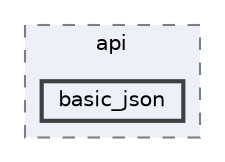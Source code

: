 digraph "/home/ale/sparse-matrix/json/docs/mkdocs/docs/api/basic_json"
{
 // LATEX_PDF_SIZE
  bgcolor="transparent";
  edge [fontname=Helvetica,fontsize=10,labelfontname=Helvetica,labelfontsize=10];
  node [fontname=Helvetica,fontsize=10,shape=box,height=0.2,width=0.4];
  compound=true
  subgraph clusterdir_1cb66216308d3a94698848d80b87715c {
    graph [ bgcolor="#edf0f7", pencolor="grey50", label="api", fontname=Helvetica,fontsize=10 style="filled,dashed", URL="dir_1cb66216308d3a94698848d80b87715c.html",tooltip=""]
  dir_e98cad3ad99e2c5062c80b9d7ce14b58 [label="basic_json", fillcolor="#edf0f7", color="grey25", style="filled,bold", URL="dir_e98cad3ad99e2c5062c80b9d7ce14b58.html",tooltip=""];
  }
}

